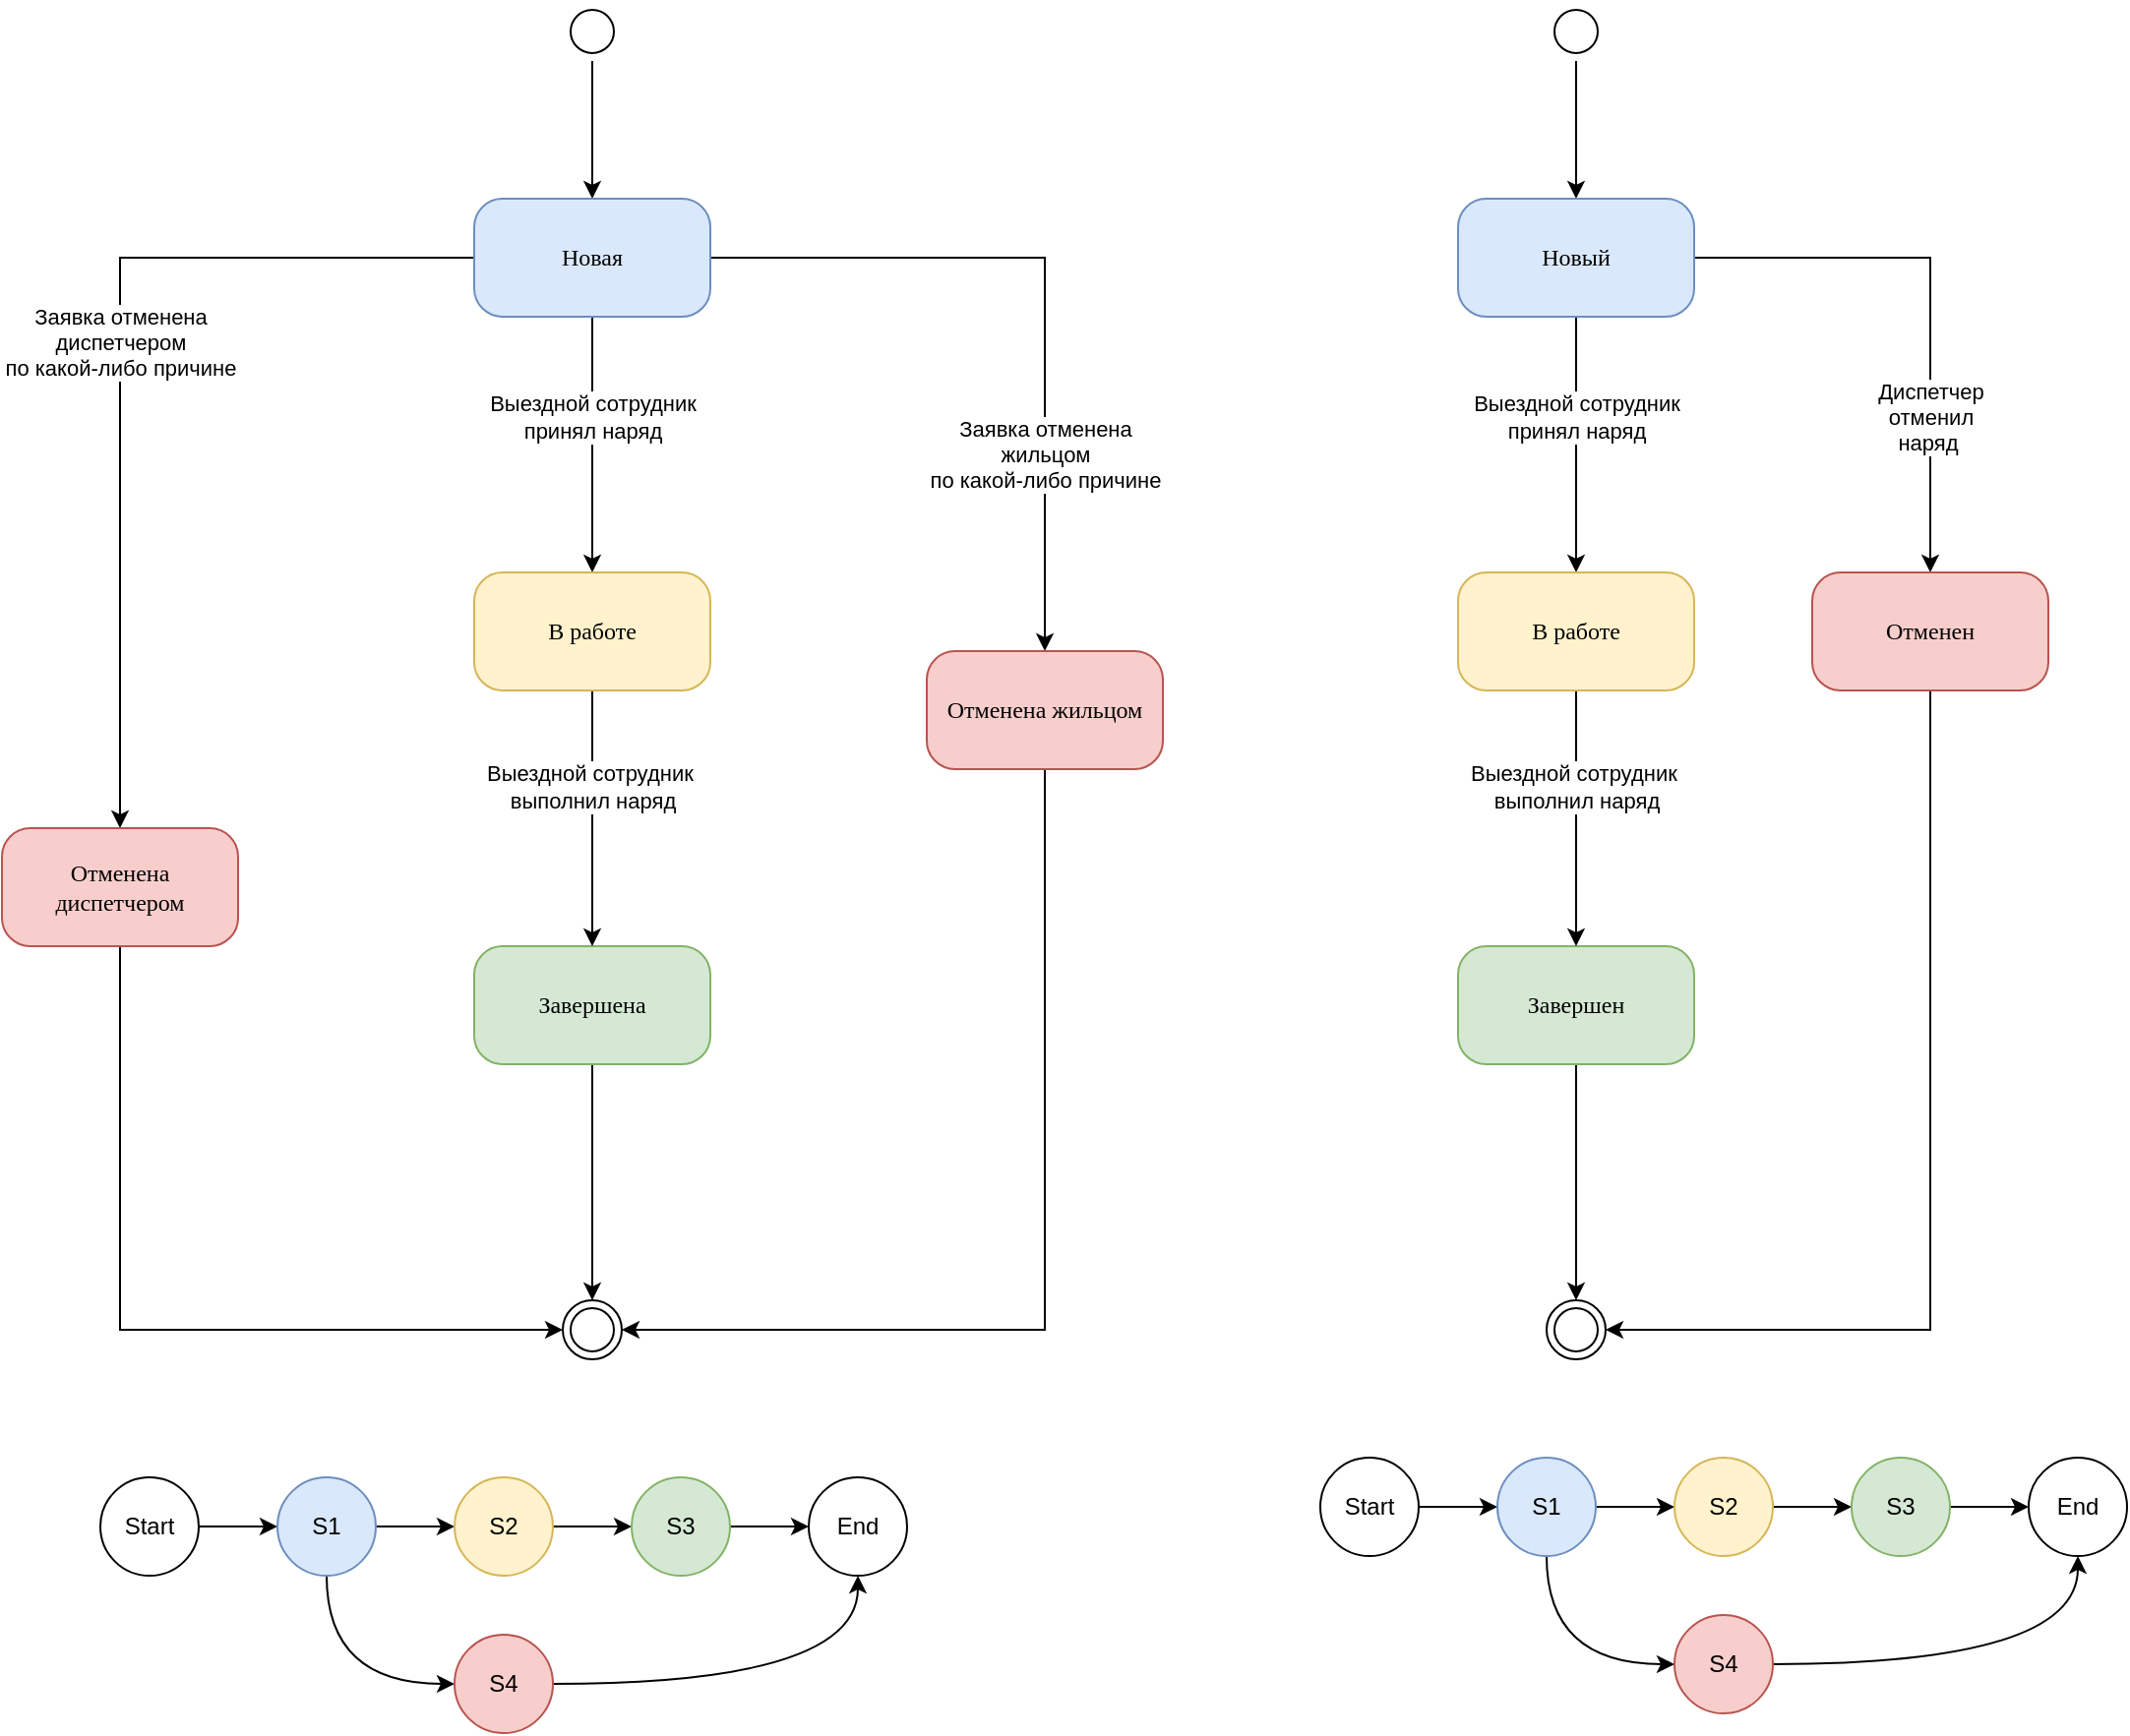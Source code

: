 <mxfile version="21.5.0" type="github">
  <diagram name="Page-1" id="58cdce13-f638-feb5-8d6f-7d28b1aa9fa0">
    <mxGraphModel dx="1562" dy="858" grid="1" gridSize="10" guides="1" tooltips="1" connect="1" arrows="1" fold="1" page="1" pageScale="1" pageWidth="1100" pageHeight="850" math="0" shadow="0">
      <root>
        <mxCell id="0" />
        <mxCell id="1" parent="0" />
        <mxCell id="PfELx_L-BwReNAMXQcTy-16" style="edgeStyle=orthogonalEdgeStyle;rounded=0;orthogonalLoop=1;jettySize=auto;html=1;entryX=0.5;entryY=0;entryDx=0;entryDy=0;" parent="1" source="382b91b5511bd0f7-1" target="382b91b5511bd0f7-6" edge="1">
          <mxGeometry relative="1" as="geometry" />
        </mxCell>
        <mxCell id="382b91b5511bd0f7-1" value="" style="ellipse;html=1;shape=startState;rounded=1;shadow=0;comic=0;labelBackgroundColor=none;fontFamily=Verdana;fontSize=12;align=center;direction=south;" parent="1" vertex="1">
          <mxGeometry x="285" y="20" width="30" height="30" as="geometry" />
        </mxCell>
        <mxCell id="PfELx_L-BwReNAMXQcTy-17" style="edgeStyle=orthogonalEdgeStyle;rounded=0;orthogonalLoop=1;jettySize=auto;html=1;entryX=0.5;entryY=0;entryDx=0;entryDy=0;" parent="1" source="382b91b5511bd0f7-5" target="PfELx_L-BwReNAMXQcTy-1" edge="1">
          <mxGeometry relative="1" as="geometry" />
        </mxCell>
        <mxCell id="382b91b5511bd0f7-5" value="Завершена" style="rounded=1;whiteSpace=wrap;html=1;arcSize=24;shadow=0;comic=0;labelBackgroundColor=none;fontFamily=Verdana;fontSize=12;align=center;fillColor=#d5e8d4;strokeColor=#82b366;" parent="1" vertex="1">
          <mxGeometry x="240" y="500" width="120" height="60" as="geometry" />
        </mxCell>
        <mxCell id="PfELx_L-BwReNAMXQcTy-4" style="edgeStyle=orthogonalEdgeStyle;rounded=0;orthogonalLoop=1;jettySize=auto;html=1;entryX=0.5;entryY=0;entryDx=0;entryDy=0;" parent="1" source="382b91b5511bd0f7-6" target="382b91b5511bd0f7-10" edge="1">
          <mxGeometry relative="1" as="geometry" />
        </mxCell>
        <mxCell id="PfELx_L-BwReNAMXQcTy-8" value="Заявка отменена &lt;br&gt;диспетчером &lt;br&gt;по какой-либо причине" style="edgeLabel;html=1;align=center;verticalAlign=middle;resizable=0;points=[];" parent="PfELx_L-BwReNAMXQcTy-4" vertex="1" connectable="0">
          <mxGeometry x="-0.051" relative="1" as="geometry">
            <mxPoint as="offset" />
          </mxGeometry>
        </mxCell>
        <mxCell id="PfELx_L-BwReNAMXQcTy-6" style="edgeStyle=orthogonalEdgeStyle;rounded=0;orthogonalLoop=1;jettySize=auto;html=1;entryX=0.5;entryY=0;entryDx=0;entryDy=0;" parent="1" source="382b91b5511bd0f7-6" target="382b91b5511bd0f7-9" edge="1">
          <mxGeometry relative="1" as="geometry" />
        </mxCell>
        <mxCell id="PfELx_L-BwReNAMXQcTy-18" style="edgeStyle=orthogonalEdgeStyle;rounded=0;orthogonalLoop=1;jettySize=auto;html=1;entryX=0.5;entryY=0;entryDx=0;entryDy=0;" parent="1" source="382b91b5511bd0f7-6" target="382b91b5511bd0f7-7" edge="1">
          <mxGeometry relative="1" as="geometry" />
        </mxCell>
        <mxCell id="IsaRkWrQDIZeBcke8IJp-1" value="Выездной сотрудник&lt;br&gt;принял наряд" style="edgeLabel;html=1;align=center;verticalAlign=middle;resizable=0;points=[];" parent="PfELx_L-BwReNAMXQcTy-18" vertex="1" connectable="0">
          <mxGeometry x="-0.215" y="2" relative="1" as="geometry">
            <mxPoint x="-2" as="offset" />
          </mxGeometry>
        </mxCell>
        <mxCell id="382b91b5511bd0f7-6" value="Новая" style="rounded=1;whiteSpace=wrap;html=1;arcSize=24;shadow=0;comic=0;labelBackgroundColor=none;fontFamily=Verdana;fontSize=12;align=center;fillColor=#dae8fc;strokeColor=#6c8ebf;" parent="1" vertex="1">
          <mxGeometry x="240" y="120" width="120" height="60" as="geometry" />
        </mxCell>
        <mxCell id="PfELx_L-BwReNAMXQcTy-15" style="edgeStyle=orthogonalEdgeStyle;rounded=0;orthogonalLoop=1;jettySize=auto;html=1;" parent="1" source="382b91b5511bd0f7-7" target="382b91b5511bd0f7-5" edge="1">
          <mxGeometry relative="1" as="geometry" />
        </mxCell>
        <mxCell id="IsaRkWrQDIZeBcke8IJp-2" value="Выездной сотрудник&amp;nbsp;&lt;br&gt;выполнил наряд" style="edgeLabel;html=1;align=center;verticalAlign=middle;resizable=0;points=[];" parent="PfELx_L-BwReNAMXQcTy-15" vertex="1" connectable="0">
          <mxGeometry x="-0.246" y="2" relative="1" as="geometry">
            <mxPoint x="-2" as="offset" />
          </mxGeometry>
        </mxCell>
        <mxCell id="382b91b5511bd0f7-7" value="В работе" style="rounded=1;whiteSpace=wrap;html=1;arcSize=24;shadow=0;comic=0;labelBackgroundColor=none;fontFamily=Verdana;fontSize=12;align=center;fillColor=#fff2cc;strokeColor=#d6b656;" parent="1" vertex="1">
          <mxGeometry x="240" y="310" width="120" height="60" as="geometry" />
        </mxCell>
        <mxCell id="PfELx_L-BwReNAMXQcTy-7" style="edgeStyle=orthogonalEdgeStyle;rounded=0;orthogonalLoop=1;jettySize=auto;html=1;entryX=1;entryY=0.5;entryDx=0;entryDy=0;" parent="1" source="382b91b5511bd0f7-9" target="PfELx_L-BwReNAMXQcTy-1" edge="1">
          <mxGeometry relative="1" as="geometry">
            <Array as="points">
              <mxPoint x="530" y="695" />
            </Array>
          </mxGeometry>
        </mxCell>
        <mxCell id="382b91b5511bd0f7-9" value="Отменена жильцом" style="rounded=1;whiteSpace=wrap;html=1;arcSize=24;shadow=0;comic=0;labelBackgroundColor=none;fontFamily=Verdana;fontSize=12;align=center;fillColor=#f8cecc;strokeColor=#b85450;" parent="1" vertex="1">
          <mxGeometry x="470" y="350" width="120" height="60" as="geometry" />
        </mxCell>
        <mxCell id="PfELx_L-BwReNAMXQcTy-5" style="edgeStyle=orthogonalEdgeStyle;rounded=0;orthogonalLoop=1;jettySize=auto;html=1;entryX=0;entryY=0.5;entryDx=0;entryDy=0;exitX=0.5;exitY=1;exitDx=0;exitDy=0;" parent="1" source="382b91b5511bd0f7-10" target="PfELx_L-BwReNAMXQcTy-1" edge="1">
          <mxGeometry relative="1" as="geometry" />
        </mxCell>
        <mxCell id="382b91b5511bd0f7-10" value="Отменена диспетчером" style="rounded=1;whiteSpace=wrap;html=1;arcSize=24;shadow=0;comic=0;labelBackgroundColor=none;fontFamily=Verdana;fontSize=12;align=center;fillColor=#f8cecc;strokeColor=#b85450;" parent="1" vertex="1">
          <mxGeometry y="440" width="120" height="60" as="geometry" />
        </mxCell>
        <mxCell id="PfELx_L-BwReNAMXQcTy-1" value="" style="ellipse;html=1;shape=endState;" parent="1" vertex="1">
          <mxGeometry x="285" y="680" width="30" height="30" as="geometry" />
        </mxCell>
        <mxCell id="PfELx_L-BwReNAMXQcTy-9" value="Заявка отменена &lt;br&gt;жильцом&lt;br&gt;по какой-либо причине" style="edgeLabel;html=1;align=center;verticalAlign=middle;resizable=0;points=[];" parent="1" vertex="1" connectable="0">
          <mxGeometry x="530" y="250" as="geometry" />
        </mxCell>
        <mxCell id="IsaRkWrQDIZeBcke8IJp-3" style="edgeStyle=orthogonalEdgeStyle;rounded=0;orthogonalLoop=1;jettySize=auto;html=1;entryX=0.5;entryY=0;entryDx=0;entryDy=0;" parent="1" source="IsaRkWrQDIZeBcke8IJp-4" target="IsaRkWrQDIZeBcke8IJp-9" edge="1">
          <mxGeometry relative="1" as="geometry" />
        </mxCell>
        <mxCell id="IsaRkWrQDIZeBcke8IJp-4" value="" style="ellipse;html=1;shape=startState;rounded=1;shadow=0;comic=0;labelBackgroundColor=none;fontFamily=Verdana;fontSize=12;align=center;direction=south;" parent="1" vertex="1">
          <mxGeometry x="785" y="20" width="30" height="30" as="geometry" />
        </mxCell>
        <mxCell id="IsaRkWrQDIZeBcke8IJp-5" style="edgeStyle=orthogonalEdgeStyle;rounded=0;orthogonalLoop=1;jettySize=auto;html=1;entryX=0.5;entryY=0;entryDx=0;entryDy=0;" parent="1" source="IsaRkWrQDIZeBcke8IJp-6" target="IsaRkWrQDIZeBcke8IJp-13" edge="1">
          <mxGeometry relative="1" as="geometry" />
        </mxCell>
        <mxCell id="IsaRkWrQDIZeBcke8IJp-6" value="Завершен" style="rounded=1;whiteSpace=wrap;html=1;arcSize=24;shadow=0;comic=0;labelBackgroundColor=none;fontFamily=Verdana;fontSize=12;align=center;fillColor=#d5e8d4;strokeColor=#82b366;" parent="1" vertex="1">
          <mxGeometry x="740" y="500" width="120" height="60" as="geometry" />
        </mxCell>
        <mxCell id="IsaRkWrQDIZeBcke8IJp-7" style="edgeStyle=orthogonalEdgeStyle;rounded=0;orthogonalLoop=1;jettySize=auto;html=1;entryX=0.5;entryY=0;entryDx=0;entryDy=0;" parent="1" source="IsaRkWrQDIZeBcke8IJp-9" target="IsaRkWrQDIZeBcke8IJp-12" edge="1">
          <mxGeometry relative="1" as="geometry" />
        </mxCell>
        <mxCell id="IsaRkWrQDIZeBcke8IJp-8" value="Выездной сотрудник&lt;br&gt;принял наряд" style="edgeLabel;html=1;align=center;verticalAlign=middle;resizable=0;points=[];" parent="IsaRkWrQDIZeBcke8IJp-7" vertex="1" connectable="0">
          <mxGeometry x="-0.215" y="2" relative="1" as="geometry">
            <mxPoint x="-2" as="offset" />
          </mxGeometry>
        </mxCell>
        <mxCell id="0RbRAwxbn6NbvC2fBg45-2" style="edgeStyle=orthogonalEdgeStyle;rounded=0;orthogonalLoop=1;jettySize=auto;html=1;entryX=0.5;entryY=0;entryDx=0;entryDy=0;" parent="1" source="IsaRkWrQDIZeBcke8IJp-9" target="0RbRAwxbn6NbvC2fBg45-1" edge="1">
          <mxGeometry relative="1" as="geometry" />
        </mxCell>
        <mxCell id="0RbRAwxbn6NbvC2fBg45-4" value="Диспетчер &lt;br&gt;отменил &lt;br&gt;наряд&amp;nbsp;" style="edgeLabel;html=1;align=center;verticalAlign=middle;resizable=0;points=[];" parent="0RbRAwxbn6NbvC2fBg45-2" vertex="1" connectable="0">
          <mxGeometry x="0.281" y="2" relative="1" as="geometry">
            <mxPoint x="-2" y="21" as="offset" />
          </mxGeometry>
        </mxCell>
        <mxCell id="IsaRkWrQDIZeBcke8IJp-9" value="Новый" style="rounded=1;whiteSpace=wrap;html=1;arcSize=24;shadow=0;comic=0;labelBackgroundColor=none;fontFamily=Verdana;fontSize=12;align=center;fillColor=#dae8fc;strokeColor=#6c8ebf;" parent="1" vertex="1">
          <mxGeometry x="740" y="120" width="120" height="60" as="geometry" />
        </mxCell>
        <mxCell id="IsaRkWrQDIZeBcke8IJp-10" style="edgeStyle=orthogonalEdgeStyle;rounded=0;orthogonalLoop=1;jettySize=auto;html=1;" parent="1" source="IsaRkWrQDIZeBcke8IJp-12" target="IsaRkWrQDIZeBcke8IJp-6" edge="1">
          <mxGeometry relative="1" as="geometry" />
        </mxCell>
        <mxCell id="IsaRkWrQDIZeBcke8IJp-11" value="Выездной сотрудник&amp;nbsp;&lt;br&gt;выполнил наряд" style="edgeLabel;html=1;align=center;verticalAlign=middle;resizable=0;points=[];" parent="IsaRkWrQDIZeBcke8IJp-10" vertex="1" connectable="0">
          <mxGeometry x="-0.246" y="2" relative="1" as="geometry">
            <mxPoint x="-2" as="offset" />
          </mxGeometry>
        </mxCell>
        <mxCell id="IsaRkWrQDIZeBcke8IJp-12" value="В работе" style="rounded=1;whiteSpace=wrap;html=1;arcSize=24;shadow=0;comic=0;labelBackgroundColor=none;fontFamily=Verdana;fontSize=12;align=center;fillColor=#fff2cc;strokeColor=#d6b656;" parent="1" vertex="1">
          <mxGeometry x="740" y="310" width="120" height="60" as="geometry" />
        </mxCell>
        <mxCell id="IsaRkWrQDIZeBcke8IJp-13" value="" style="ellipse;html=1;shape=endState;" parent="1" vertex="1">
          <mxGeometry x="785" y="680" width="30" height="30" as="geometry" />
        </mxCell>
        <mxCell id="0RbRAwxbn6NbvC2fBg45-3" style="edgeStyle=orthogonalEdgeStyle;rounded=0;orthogonalLoop=1;jettySize=auto;html=1;entryX=1;entryY=0.5;entryDx=0;entryDy=0;exitX=0.5;exitY=1;exitDx=0;exitDy=0;" parent="1" source="0RbRAwxbn6NbvC2fBg45-1" target="IsaRkWrQDIZeBcke8IJp-13" edge="1">
          <mxGeometry relative="1" as="geometry" />
        </mxCell>
        <mxCell id="0RbRAwxbn6NbvC2fBg45-1" value="Отменен" style="rounded=1;whiteSpace=wrap;html=1;arcSize=24;shadow=0;comic=0;labelBackgroundColor=none;fontFamily=Verdana;fontSize=12;align=center;fillColor=#f8cecc;strokeColor=#b85450;" parent="1" vertex="1">
          <mxGeometry x="920" y="310" width="120" height="60" as="geometry" />
        </mxCell>
        <mxCell id="CU4sPlp0SQP0zu20LKeW-6" style="edgeStyle=orthogonalEdgeStyle;rounded=0;orthogonalLoop=1;jettySize=auto;html=1;entryX=0;entryY=0.5;entryDx=0;entryDy=0;" edge="1" parent="1" source="CU4sPlp0SQP0zu20LKeW-1" target="CU4sPlp0SQP0zu20LKeW-2">
          <mxGeometry relative="1" as="geometry" />
        </mxCell>
        <mxCell id="CU4sPlp0SQP0zu20LKeW-1" value="Start" style="ellipse;whiteSpace=wrap;html=1;aspect=fixed;" vertex="1" parent="1">
          <mxGeometry x="50" y="770" width="50" height="50" as="geometry" />
        </mxCell>
        <mxCell id="CU4sPlp0SQP0zu20LKeW-8" style="edgeStyle=orthogonalEdgeStyle;rounded=0;orthogonalLoop=1;jettySize=auto;html=1;entryX=0;entryY=0.5;entryDx=0;entryDy=0;" edge="1" parent="1" source="CU4sPlp0SQP0zu20LKeW-2" target="CU4sPlp0SQP0zu20LKeW-3">
          <mxGeometry relative="1" as="geometry" />
        </mxCell>
        <mxCell id="CU4sPlp0SQP0zu20LKeW-11" style="edgeStyle=orthogonalEdgeStyle;orthogonalLoop=1;jettySize=auto;html=1;entryX=0;entryY=0.5;entryDx=0;entryDy=0;curved=1;exitX=0.5;exitY=1;exitDx=0;exitDy=0;" edge="1" parent="1" source="CU4sPlp0SQP0zu20LKeW-2" target="CU4sPlp0SQP0zu20LKeW-7">
          <mxGeometry relative="1" as="geometry" />
        </mxCell>
        <mxCell id="CU4sPlp0SQP0zu20LKeW-2" value="S1" style="ellipse;whiteSpace=wrap;html=1;aspect=fixed;fillColor=#dae8fc;strokeColor=#6c8ebf;" vertex="1" parent="1">
          <mxGeometry x="140" y="770" width="50" height="50" as="geometry" />
        </mxCell>
        <mxCell id="CU4sPlp0SQP0zu20LKeW-9" style="edgeStyle=orthogonalEdgeStyle;rounded=0;orthogonalLoop=1;jettySize=auto;html=1;entryX=0;entryY=0.5;entryDx=0;entryDy=0;" edge="1" parent="1" source="CU4sPlp0SQP0zu20LKeW-3" target="CU4sPlp0SQP0zu20LKeW-4">
          <mxGeometry relative="1" as="geometry" />
        </mxCell>
        <mxCell id="CU4sPlp0SQP0zu20LKeW-3" value="S2" style="ellipse;whiteSpace=wrap;html=1;aspect=fixed;fillColor=#fff2cc;strokeColor=#d6b656;" vertex="1" parent="1">
          <mxGeometry x="230" y="770" width="50" height="50" as="geometry" />
        </mxCell>
        <mxCell id="CU4sPlp0SQP0zu20LKeW-10" style="edgeStyle=orthogonalEdgeStyle;rounded=0;orthogonalLoop=1;jettySize=auto;html=1;entryX=0;entryY=0.5;entryDx=0;entryDy=0;" edge="1" parent="1" source="CU4sPlp0SQP0zu20LKeW-4" target="CU4sPlp0SQP0zu20LKeW-5">
          <mxGeometry relative="1" as="geometry" />
        </mxCell>
        <mxCell id="CU4sPlp0SQP0zu20LKeW-4" value="S3" style="ellipse;whiteSpace=wrap;html=1;aspect=fixed;fillColor=#d5e8d4;strokeColor=#82b366;" vertex="1" parent="1">
          <mxGeometry x="320" y="770" width="50" height="50" as="geometry" />
        </mxCell>
        <mxCell id="CU4sPlp0SQP0zu20LKeW-5" value="End" style="ellipse;whiteSpace=wrap;html=1;aspect=fixed;" vertex="1" parent="1">
          <mxGeometry x="410" y="770" width="50" height="50" as="geometry" />
        </mxCell>
        <mxCell id="CU4sPlp0SQP0zu20LKeW-12" style="edgeStyle=orthogonalEdgeStyle;orthogonalLoop=1;jettySize=auto;html=1;entryX=0.5;entryY=1;entryDx=0;entryDy=0;curved=1;" edge="1" parent="1" source="CU4sPlp0SQP0zu20LKeW-7" target="CU4sPlp0SQP0zu20LKeW-5">
          <mxGeometry relative="1" as="geometry" />
        </mxCell>
        <mxCell id="CU4sPlp0SQP0zu20LKeW-7" value="S4" style="ellipse;whiteSpace=wrap;html=1;aspect=fixed;fillColor=#f8cecc;strokeColor=#b85450;" vertex="1" parent="1">
          <mxGeometry x="230" y="850" width="50" height="50" as="geometry" />
        </mxCell>
        <mxCell id="CU4sPlp0SQP0zu20LKeW-13" style="edgeStyle=orthogonalEdgeStyle;rounded=0;orthogonalLoop=1;jettySize=auto;html=1;entryX=0;entryY=0.5;entryDx=0;entryDy=0;" edge="1" parent="1" source="CU4sPlp0SQP0zu20LKeW-14" target="CU4sPlp0SQP0zu20LKeW-17">
          <mxGeometry relative="1" as="geometry" />
        </mxCell>
        <mxCell id="CU4sPlp0SQP0zu20LKeW-14" value="Start" style="ellipse;whiteSpace=wrap;html=1;aspect=fixed;" vertex="1" parent="1">
          <mxGeometry x="670" y="760" width="50" height="50" as="geometry" />
        </mxCell>
        <mxCell id="CU4sPlp0SQP0zu20LKeW-15" style="edgeStyle=orthogonalEdgeStyle;rounded=0;orthogonalLoop=1;jettySize=auto;html=1;entryX=0;entryY=0.5;entryDx=0;entryDy=0;" edge="1" parent="1" source="CU4sPlp0SQP0zu20LKeW-17" target="CU4sPlp0SQP0zu20LKeW-19">
          <mxGeometry relative="1" as="geometry" />
        </mxCell>
        <mxCell id="CU4sPlp0SQP0zu20LKeW-16" style="edgeStyle=orthogonalEdgeStyle;orthogonalLoop=1;jettySize=auto;html=1;entryX=0;entryY=0.5;entryDx=0;entryDy=0;curved=1;exitX=0.5;exitY=1;exitDx=0;exitDy=0;" edge="1" parent="1" source="CU4sPlp0SQP0zu20LKeW-17" target="CU4sPlp0SQP0zu20LKeW-24">
          <mxGeometry relative="1" as="geometry" />
        </mxCell>
        <mxCell id="CU4sPlp0SQP0zu20LKeW-17" value="S1" style="ellipse;whiteSpace=wrap;html=1;aspect=fixed;fillColor=#dae8fc;strokeColor=#6c8ebf;" vertex="1" parent="1">
          <mxGeometry x="760" y="760" width="50" height="50" as="geometry" />
        </mxCell>
        <mxCell id="CU4sPlp0SQP0zu20LKeW-18" style="edgeStyle=orthogonalEdgeStyle;rounded=0;orthogonalLoop=1;jettySize=auto;html=1;entryX=0;entryY=0.5;entryDx=0;entryDy=0;" edge="1" parent="1" source="CU4sPlp0SQP0zu20LKeW-19" target="CU4sPlp0SQP0zu20LKeW-21">
          <mxGeometry relative="1" as="geometry" />
        </mxCell>
        <mxCell id="CU4sPlp0SQP0zu20LKeW-19" value="S2" style="ellipse;whiteSpace=wrap;html=1;aspect=fixed;fillColor=#fff2cc;strokeColor=#d6b656;" vertex="1" parent="1">
          <mxGeometry x="850" y="760" width="50" height="50" as="geometry" />
        </mxCell>
        <mxCell id="CU4sPlp0SQP0zu20LKeW-20" style="edgeStyle=orthogonalEdgeStyle;rounded=0;orthogonalLoop=1;jettySize=auto;html=1;entryX=0;entryY=0.5;entryDx=0;entryDy=0;" edge="1" parent="1" source="CU4sPlp0SQP0zu20LKeW-21" target="CU4sPlp0SQP0zu20LKeW-22">
          <mxGeometry relative="1" as="geometry" />
        </mxCell>
        <mxCell id="CU4sPlp0SQP0zu20LKeW-21" value="S3" style="ellipse;whiteSpace=wrap;html=1;aspect=fixed;fillColor=#d5e8d4;strokeColor=#82b366;" vertex="1" parent="1">
          <mxGeometry x="940" y="760" width="50" height="50" as="geometry" />
        </mxCell>
        <mxCell id="CU4sPlp0SQP0zu20LKeW-22" value="End" style="ellipse;whiteSpace=wrap;html=1;aspect=fixed;" vertex="1" parent="1">
          <mxGeometry x="1030" y="760" width="50" height="50" as="geometry" />
        </mxCell>
        <mxCell id="CU4sPlp0SQP0zu20LKeW-23" style="edgeStyle=orthogonalEdgeStyle;orthogonalLoop=1;jettySize=auto;html=1;entryX=0.5;entryY=1;entryDx=0;entryDy=0;curved=1;" edge="1" parent="1" source="CU4sPlp0SQP0zu20LKeW-24" target="CU4sPlp0SQP0zu20LKeW-22">
          <mxGeometry relative="1" as="geometry" />
        </mxCell>
        <mxCell id="CU4sPlp0SQP0zu20LKeW-24" value="S4" style="ellipse;whiteSpace=wrap;html=1;aspect=fixed;fillColor=#f8cecc;strokeColor=#b85450;" vertex="1" parent="1">
          <mxGeometry x="850" y="840" width="50" height="50" as="geometry" />
        </mxCell>
      </root>
    </mxGraphModel>
  </diagram>
</mxfile>
